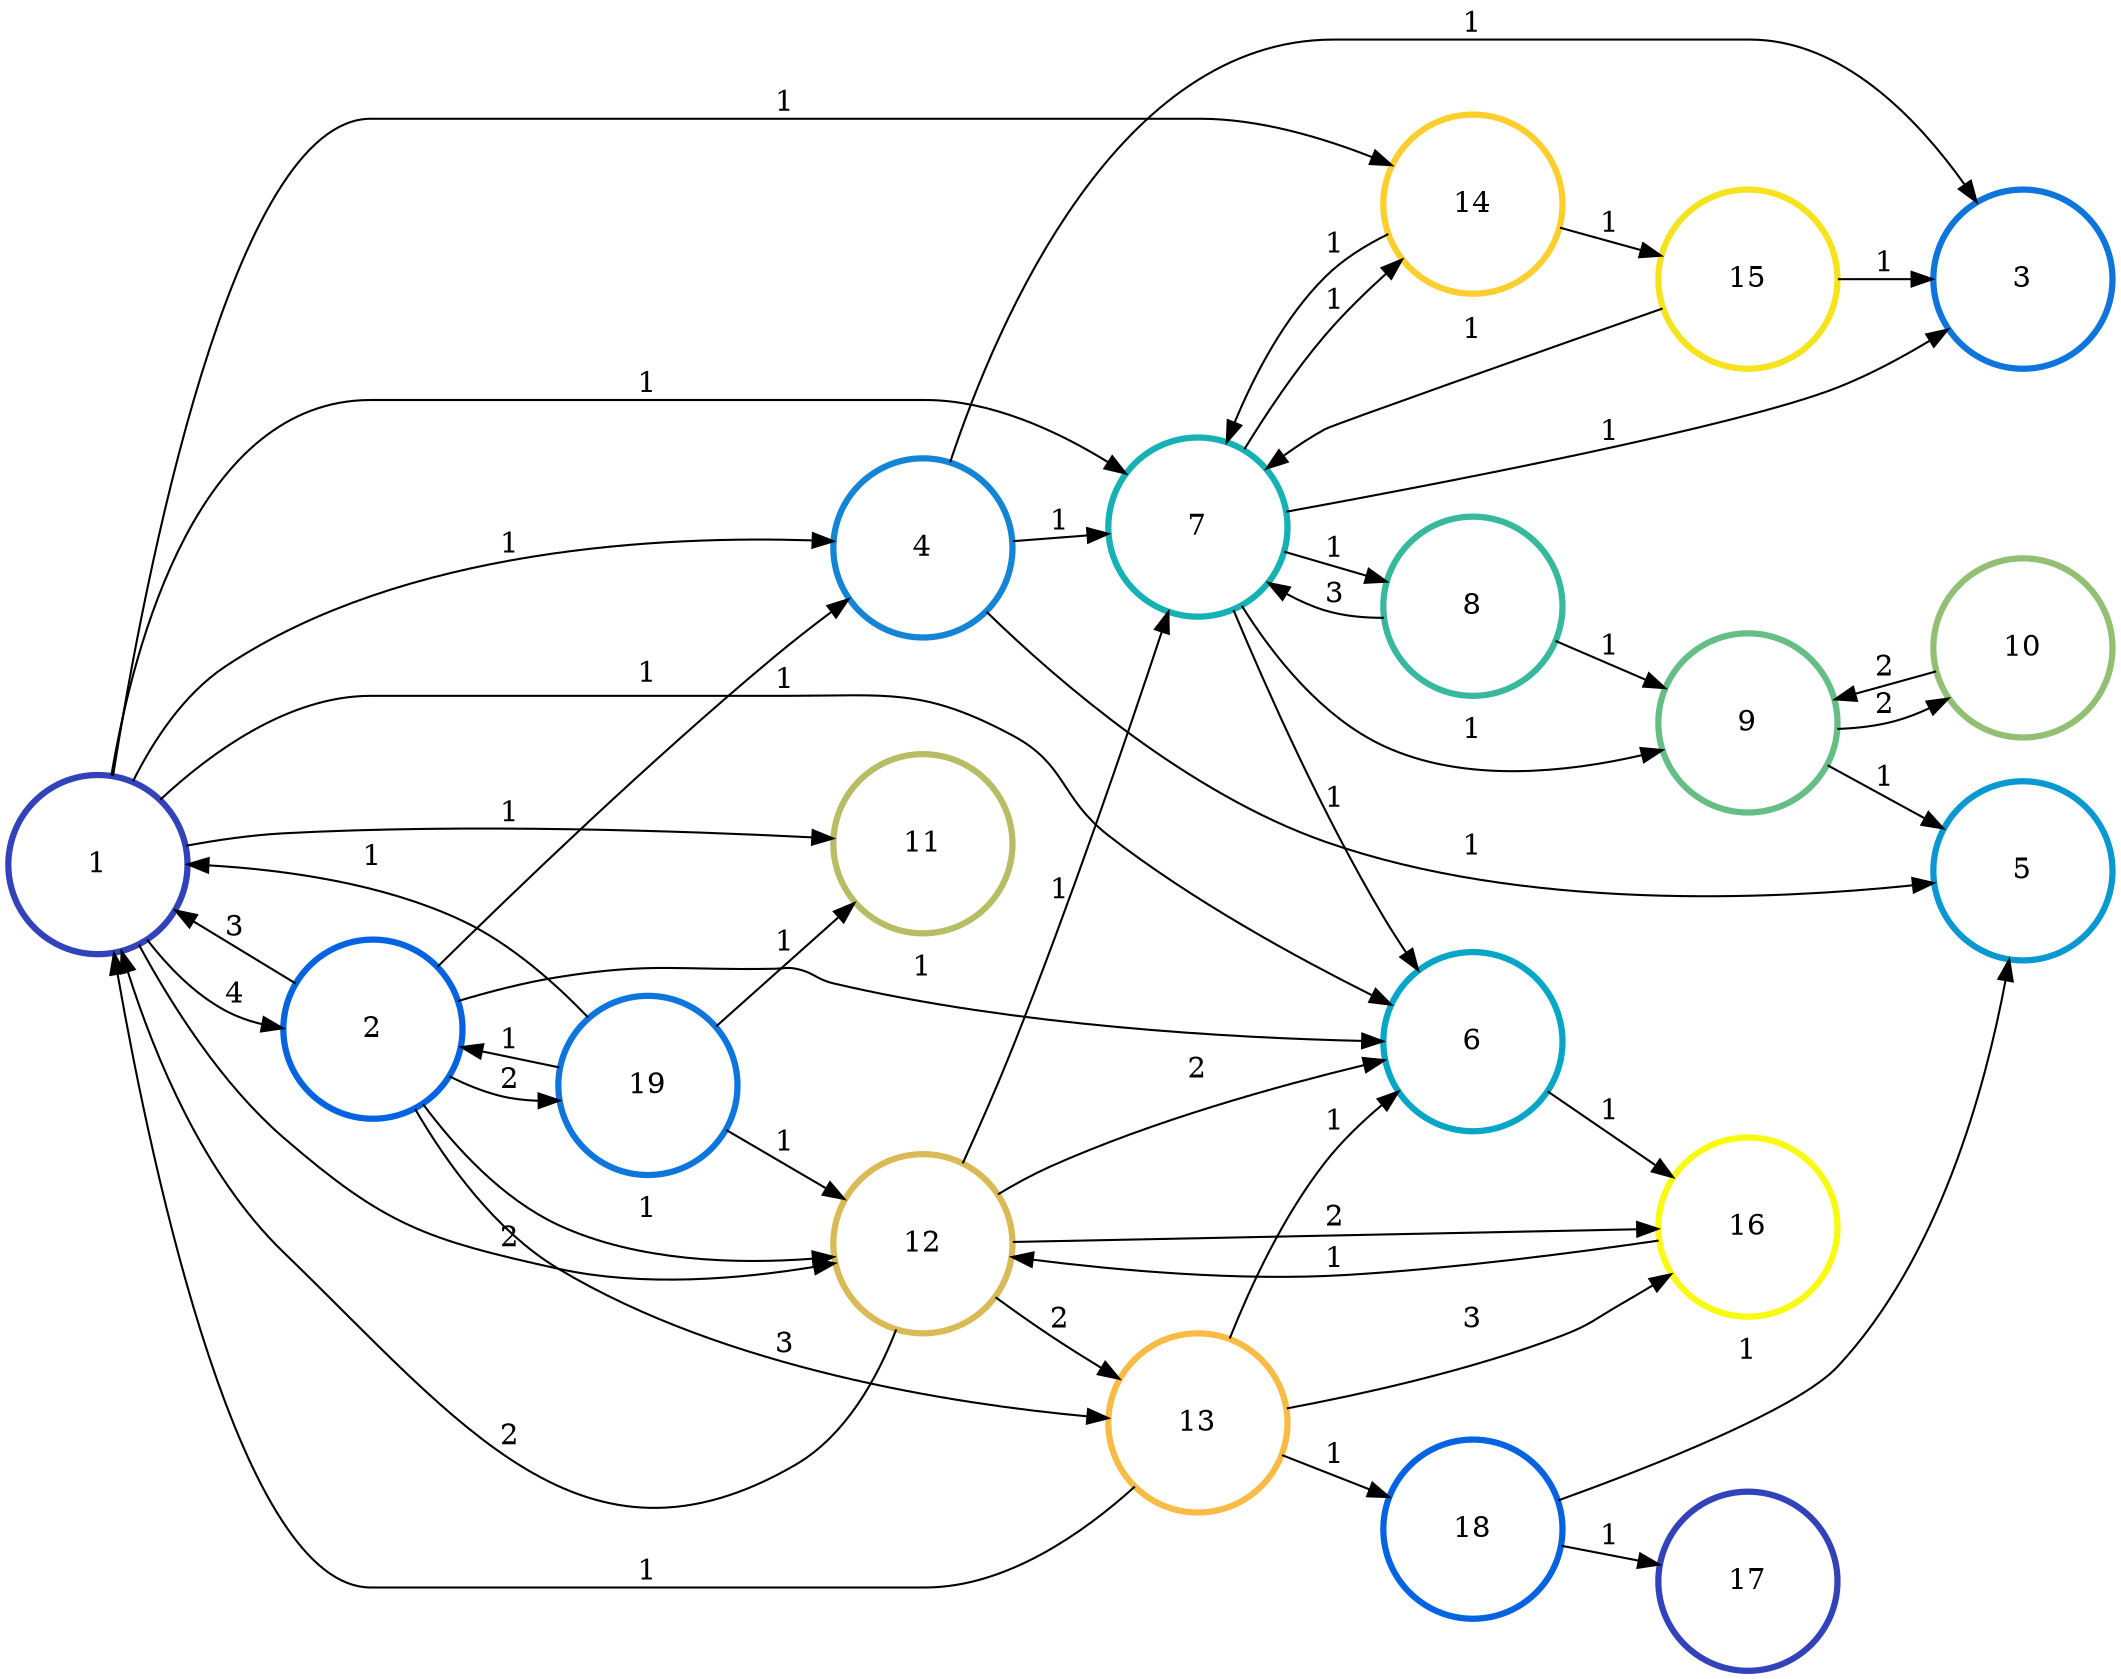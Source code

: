 digraph N {
	overlap="false"
	rankdir="LR"
	0 [label="1",width=1.2,height=1.2,style="",penwidth=3,color="#3243BA"]
	1 [label="2",width=1.2,height=1.2,style="",penwidth=3,color="#0363E1"]
	2 [label="3",width=1.2,height=1.2,style="",penwidth=3,color="#0D75DC"]
	3 [label="4",width=1.2,height=1.2,style="",penwidth=3,color="#1485D4"]
	4 [label="5",width=1.2,height=1.2,style="",penwidth=3,color="#0998D1"]
	5 [label="6",width=1.2,height=1.2,style="",penwidth=3,color="#06A7C6"]
	6 [label="7",width=1.2,height=1.2,style="",penwidth=3,color="#15B1B4"]
	7 [label="8",width=1.2,height=1.2,style="",penwidth=3,color="#38B99E"]
	8 [label="9",width=1.2,height=1.2,style="",penwidth=3,color="#65BE86"]
	9 [label="10",width=1.2,height=1.2,style="",penwidth=3,color="#92BF73"]
	10 [label="11",width=1.2,height=1.2,style="",penwidth=3,color="#B7BD64"]
	11 [label="12",width=1.2,height=1.2,style="",penwidth=3,color="#D9BA56"]
	12 [label="13",width=1.2,height=1.2,style="",penwidth=3,color="#F8BB44"]
	13 [label="14",width=1.2,height=1.2,style="",penwidth=3,color="#FCCE2E"]
	14 [label="15",width=1.2,height=1.2,style="",penwidth=3,color="#F5E41D"]
	15 [label="16",width=1.2,height=1.2,style="",penwidth=3,color="#F9FB0E"]
	16 [label="17",width=1.2,height=1.2,style="",penwidth=3,color="#3243BA"]
	17 [label="18",width=1.2,height=1.2,style="",penwidth=3,color="#0363E1"]
	18 [label="19",width=1.2,height=1.2,style="",penwidth=3,color="#0D75DC"]
	0 -> 1 [penwidth=1,color=black,label="4"]
	0 -> 3 [penwidth=1,color=black,label="1"]
	0 -> 5 [penwidth=1,color=black,label="1"]
	0 -> 6 [penwidth=1,color=black,label="1"]
	0 -> 10 [penwidth=1,color=black,label="1"]
	0 -> 11 [penwidth=1,color=black,label="2"]
	0 -> 13 [penwidth=1,color=black,label="1"]
	1 -> 0 [penwidth=1,color=black,label="3"]
	1 -> 3 [penwidth=1,color=black,label="1"]
	1 -> 5 [penwidth=1,color=black,label="1"]
	1 -> 11 [penwidth=1,color=black,label="1"]
	1 -> 12 [penwidth=1,color=black,label="3"]
	1 -> 18 [penwidth=1,color=black,label="2"]
	3 -> 2 [penwidth=1,color=black,label="1"]
	3 -> 4 [penwidth=1,color=black,label="1"]
	3 -> 6 [penwidth=1,color=black,label="1"]
	5 -> 15 [penwidth=1,color=black,label="1"]
	6 -> 2 [penwidth=1,color=black,label="1"]
	6 -> 5 [penwidth=1,color=black,label="1"]
	6 -> 7 [penwidth=1,color=black,label="1"]
	6 -> 8 [penwidth=1,color=black,label="1"]
	6 -> 13 [penwidth=1,color=black,label="1"]
	7 -> 6 [penwidth=1,color=black,label="3"]
	7 -> 8 [penwidth=1,color=black,label="1"]
	8 -> 4 [penwidth=1,color=black,label="1"]
	8 -> 9 [penwidth=1,color=black,label="2"]
	9 -> 8 [penwidth=1,color=black,label="2"]
	11 -> 0 [penwidth=1,color=black,label="2"]
	11 -> 5 [penwidth=1,color=black,label="2"]
	11 -> 6 [penwidth=1,color=black,label="1"]
	11 -> 12 [penwidth=1,color=black,label="2"]
	11 -> 15 [penwidth=1,color=black,label="2"]
	12 -> 0 [penwidth=1,color=black,label="1"]
	12 -> 5 [penwidth=1,color=black,label="1"]
	12 -> 15 [penwidth=1,color=black,label="3"]
	12 -> 17 [penwidth=1,color=black,label="1"]
	13 -> 6 [penwidth=1,color=black,label="1"]
	13 -> 14 [penwidth=1,color=black,label="1"]
	14 -> 2 [penwidth=1,color=black,label="1"]
	14 -> 6 [penwidth=1,color=black,label="1"]
	15 -> 11 [penwidth=1,color=black,label="1"]
	17 -> 4 [penwidth=1,color=black,label="1"]
	17 -> 16 [penwidth=1,color=black,label="1"]
	18 -> 0 [penwidth=1,color=black,label="1"]
	18 -> 1 [penwidth=1,color=black,label="1"]
	18 -> 10 [penwidth=1,color=black,label="1"]
	18 -> 11 [penwidth=1,color=black,label="1"]
}
